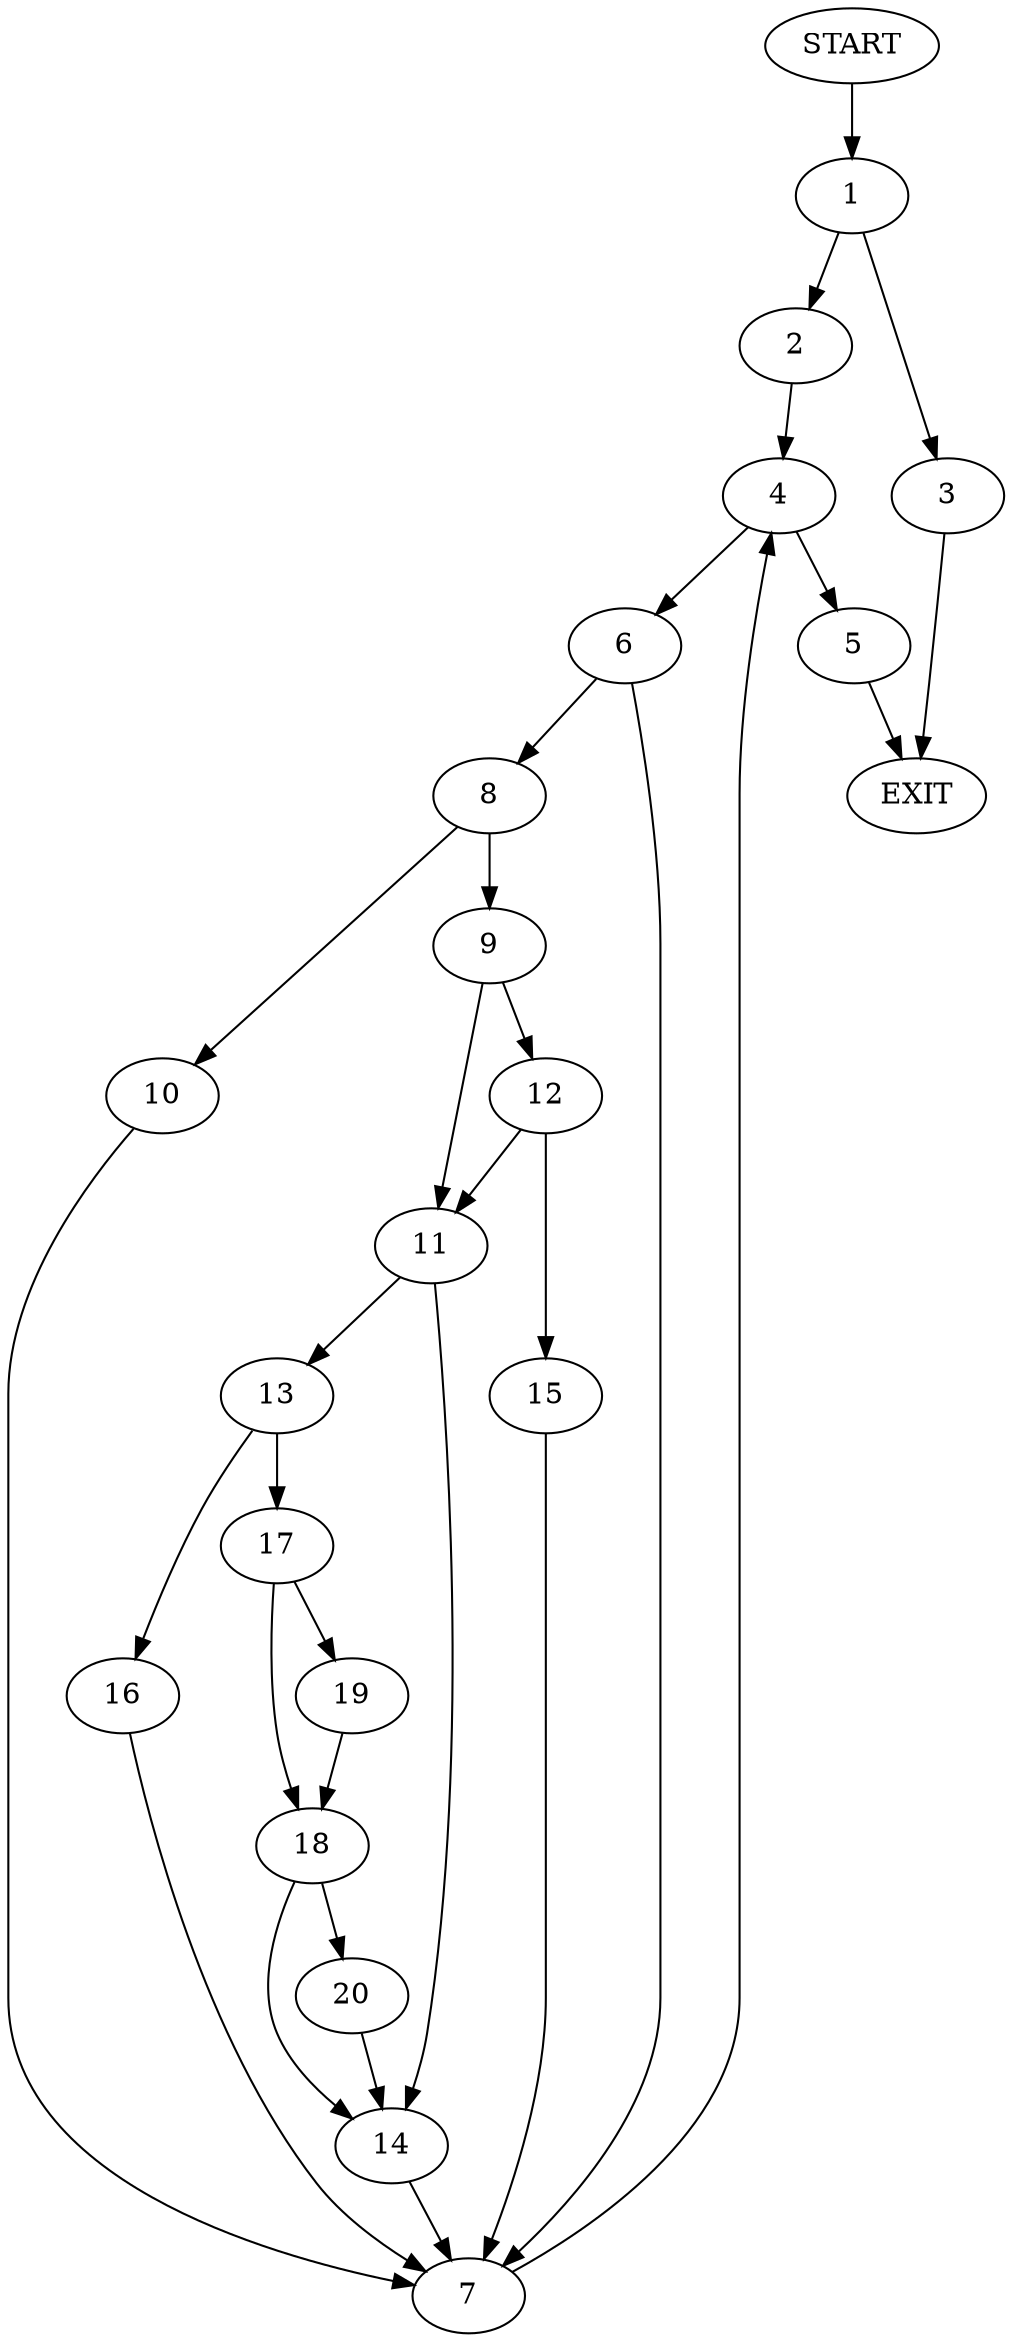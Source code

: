 digraph {
0 [label="START"]
21 [label="EXIT"]
0 -> 1
1 -> 2
1 -> 3
3 -> 21
2 -> 4
4 -> 5
4 -> 6
5 -> 21
6 -> 7
6 -> 8
8 -> 9
8 -> 10
7 -> 4
9 -> 11
9 -> 12
10 -> 7
11 -> 13
11 -> 14
12 -> 11
12 -> 15
15 -> 7
14 -> 7
13 -> 16
13 -> 17
17 -> 18
17 -> 19
16 -> 7
19 -> 18
18 -> 20
18 -> 14
20 -> 14
}
